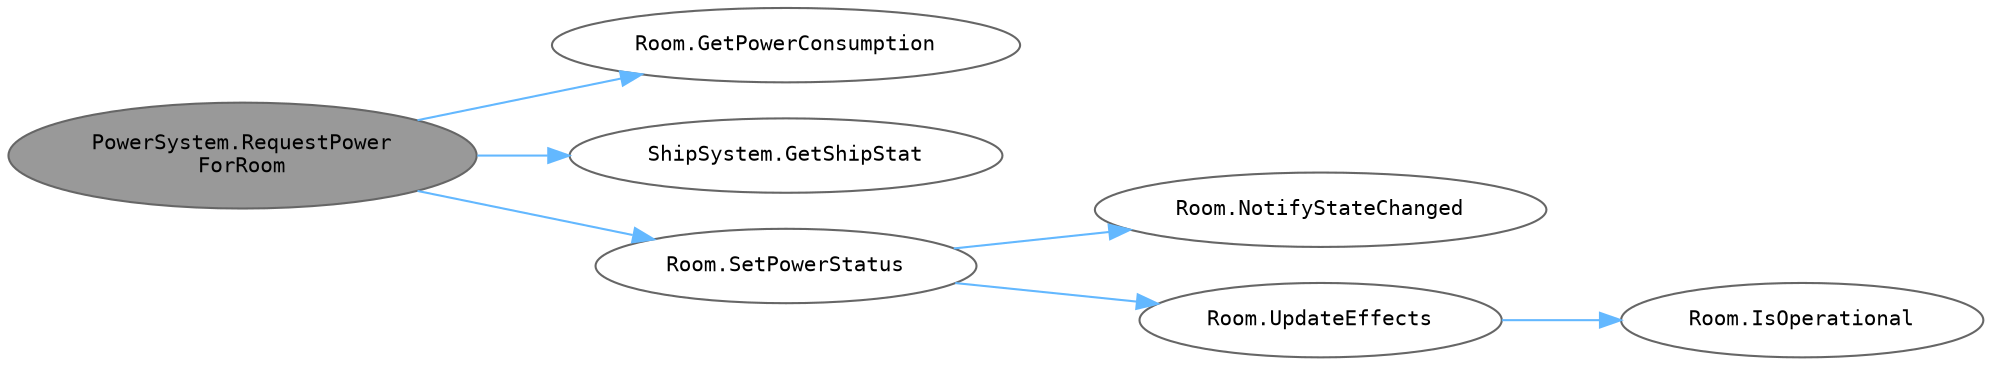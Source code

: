 digraph "PowerSystem.RequestPowerForRoom"
{
 // INTERACTIVE_SVG=YES
 // LATEX_PDF_SIZE
  bgcolor="transparent";
  edge [fontname=Helvetica,fontsize=10,labelfontname=Helvetica,labelfontsize=10];
  node [fontname=Helvetica,fontsize=10,fontname=Consolas fontsize=10 style=filled height=0.2 width=0.4 margin=0.1];
  rankdir="LR";
  Node1 [id="Node000001",label="PowerSystem.RequestPower\lForRoom",height=0.2,width=0.4,color="gray40", fillcolor="grey60", style="filled", fontcolor="black",tooltip="특정 방에 전원을 공급하거나 차단합니다. 전원을 끄는 요청은 항상 성공하며, 전원을 켜는 경우엔 남은 전력을 확인합니다."];
  Node1 -> Node2 [id="edge1_Node000001_Node000002",color="steelblue1",style="solid",tooltip=" "];
  Node2 [id="Node000002",label="Room.GetPowerConsumption",height=0.2,width=0.4,color="grey40", fillcolor="white", style="filled",URL="$class_room.html#a0eb6348919c66331123fa24ad1abbcba",tooltip="최대 업그레이드 레벨을 반환합니다."];
  Node1 -> Node3 [id="edge2_Node000001_Node000003",color="steelblue1",style="solid",tooltip=" "];
  Node3 [id="Node000003",label="ShipSystem.GetShipStat",height=0.2,width=0.4,color="grey40", fillcolor="white", style="filled",URL="$class_ship_system.html#a0c4c206aa7e875dc6810ea122e46b332",tooltip="현재 함선의 특정 스탯 값을 가져옵니다."];
  Node1 -> Node4 [id="edge3_Node000001_Node000004",color="steelblue1",style="solid",tooltip=" "];
  Node4 [id="Node000004",label="Room.SetPowerStatus",height=0.2,width=0.4,color="grey40", fillcolor="white", style="filled",URL="$class_room.html#ab76d9c0997d31eac663a984e487655cd",tooltip="전력 공급 상태를 설정합니다."];
  Node4 -> Node5 [id="edge4_Node000004_Node000005",color="steelblue1",style="solid",tooltip=" "];
  Node5 [id="Node000005",label="Room.NotifyStateChanged",height=0.2,width=0.4,color="grey40", fillcolor="white", style="filled",URL="$class_room.html#ac222ae4ac4c382283f339a4cfc3cded6",tooltip="상태 변경을 알립니다."];
  Node4 -> Node6 [id="edge5_Node000004_Node000006",color="steelblue1",style="solid",tooltip=" "];
  Node6 [id="Node000006",label="Room.UpdateEffects",height=0.2,width=0.4,color="grey40", fillcolor="white", style="filled",URL="$class_room.html#ae27efaeaba4cd66e7edf0cb42232e131",tooltip="방의 이펙트(색상, 파티클 등)를 업데이트합니다."];
  Node6 -> Node7 [id="edge6_Node000006_Node000007",color="steelblue1",style="solid",tooltip=" "];
  Node7 [id="Node000007",label="Room.IsOperational",height=0.2,width=0.4,color="grey40", fillcolor="white", style="filled",URL="$class_room.html#a0f32e752b4605a8bba077145b76b8e98",tooltip="방이 작동 가능한 상태인지 확인합니다."];
}
